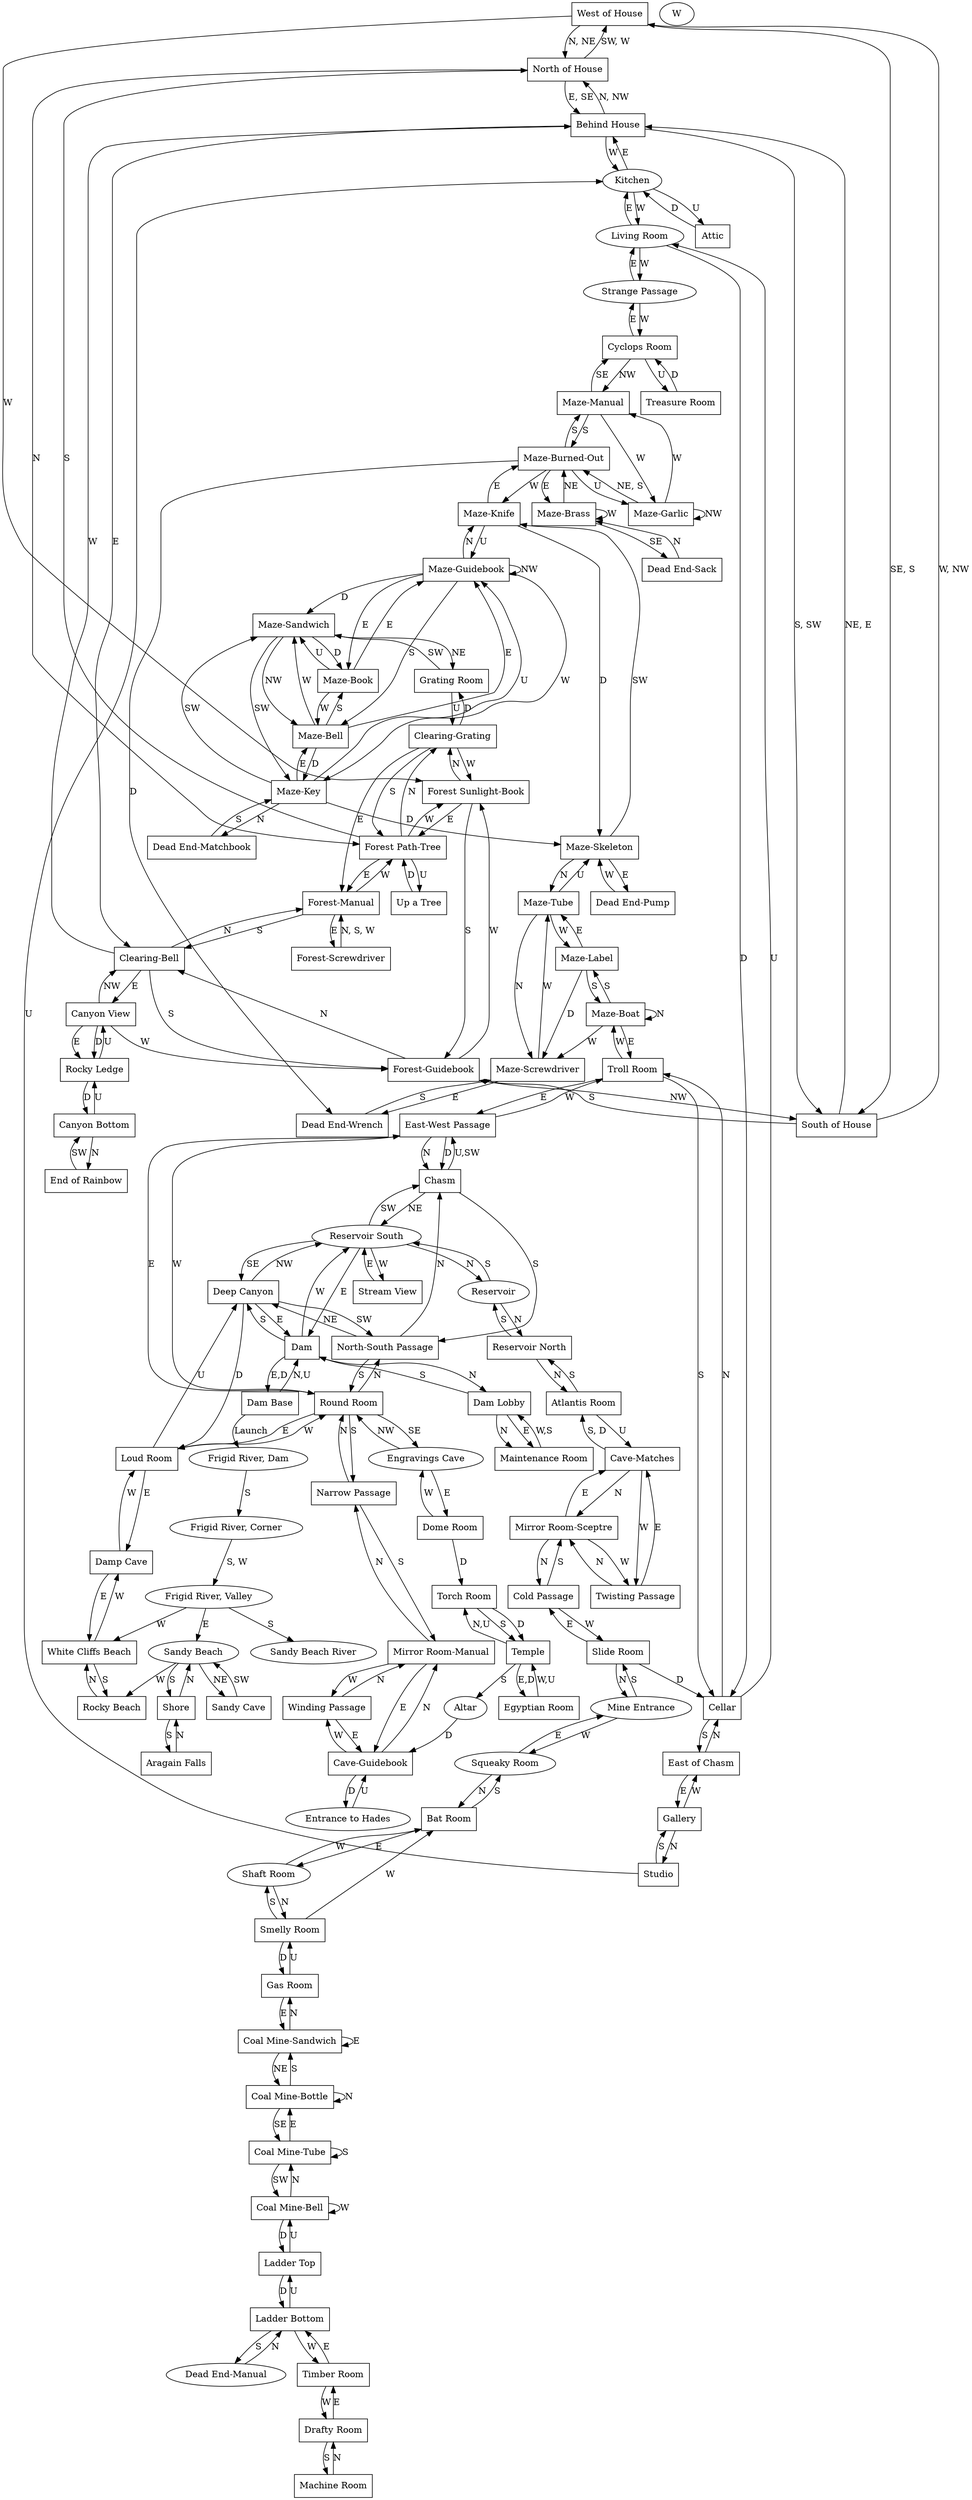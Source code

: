 digraph G {
    "West of House"[shape=box]
    "West of House" -> "North of House"[label="N, NE"] //ALL
    "West of House" -> "South of House"[label="SE, S"]
    "West of House" -> "Forest Sunlight-Book"[label="W"]

    "North of House"[shape=box]
    "North of House" -> "Forest Path-Tree"[label="N"] //ALL
    "North of House" -> "Behind House"[label="E, SE"]
    "North of House" -> "West of House"[label="SW, W"]

    "Forest Path-Tree"[shape=box]
    "Forest Path-Tree" -> "Clearing-Grating"[label="N"] //ALL
    "Forest Path-Tree" -> "Forest-Manual"[label="E"]
    "Forest Path-Tree" -> "North of House"[label="S"]
    "Forest Path-Tree" -> "Forest Sunlight-Book"[label="W"]
    "Forest Path-Tree" -> "Up a Tree"[label="U"]

    "Up a Tree"[shape=box]
    "Up a Tree" -> "Forest Path-Tree"[label="D"]

    "Clearing-Grating"[shape=box]
    "Clearing-Grating" -> "Forest-Manual"[label="E"] //ALL
    "Clearing-Grating" -> "Forest Path-Tree"[label="S"]
    "Clearing-Grating" -> "Forest Sunlight-Book"[label="W"]
    "Clearing-Grating" -> "Grating Room"[label="D"]

    "Forest-Manual"[shape=box]
    "Forest-Manual" -> "Forest-Screwdriver"[label="E"] //ALL
    "Forest-Manual" -> "Clearing-Bell"[label="S"]
    "Forest-Manual" -> "Forest Path-Tree"[label="W"]

    "Clearing-Bell"[shape=box]
    "Clearing-Bell" -> "Forest-Manual"[label="N"] //ALL
    "Clearing-Bell" -> "Canyon View"[label="E"]
    "Clearing-Bell" -> "Forest-Guidebook"[label="S"]
    "Clearing-Bell" -> "Behind House"[label="W"]

    "Canyon View"[shape=box]
    "Canyon View" -> "Rocky Ledge"[label="E"]//ALL
    "Canyon View" -> "Forest-Guidebook"[label="W"]
    "Canyon View" -> "Clearing-Bell"[label="NW"]
    "Canyon View" -> "Rocky Ledge"[label="D"]

    "Forest-Guidebook"[shape=box]
    "Forest-Guidebook" -> "Clearing-Bell"[label="N"] //ALL
    "Forest-Guidebook" -> "Forest Sunlight-Book"[label="W"]
    "Forest-Guidebook" -> "South of House"[label="NW"]

    "South of House"[shape=box]
    "South of House" -> "Behind House"[label="NE, E"] //ALL
    "South of House" -> "Forest-Guidebook"[label="S"]
    "South of House" -> "West of House"[label="W, NW"]

    "Forest Sunlight-Book"[shape=box]
    "Forest Sunlight-Book" -> "Clearing-Grating"[label="N"] //ALL W? with machete
    "Forest Sunlight-Book" -> "Forest Path-Tree"[label="E"]
    "Forest Sunlight-Book" -> "Forest-Guidebook"[label="S"]

    "Rocky Ledge"[shape=box]
    "Rocky Ledge" -> "Canyon Bottom"[label="D"]//ALL
    "Rocky Ledge" -> "Canyon View"[label="U"]

    "Canyon Bottom"[shape=box]
    "Canyon Bottom" -> "End of Rainbow"[label="N"] //ALL
    "Canyon Bottom" -> "Rocky Ledge"[label="U"]

    "End of Rainbow"[shape=box]
    "End of Rainbow" -> "Canyon Bottom"[label="SW"] //ALL

    "Forest-Screwdriver"[shape=box]
    "Forest-Screwdriver" -> "Forest-Manual"[label="N, S, W"] //ALL

    "Behind House"[shape=box]
    "Behind House" -> "Clearing-Bell"[label="E"]; //ALL
    "Behind House" -> "Kitchen"[label="W"];
    "Behind House" -> "North of House"[label="N, NW"];
    "Behind House" -> "South of House"[label="S, SW"];

    "Kitchen" -> "Behind House"[label="E"]; //N, NE, SE, S, SW, NW
    "Kitchen" -> "Living Room"[label="W"];
    "Kitchen" -> "Attic"[label="U"];

    "Attic"[shape=box];
    "Attic" -> "Kitchen"[label="D"]; //ALL

    "Living Room" -> "Kitchen"[label="E"]; //N, NE, SE, S, SW, W, NW, U
    "Living Room" -> "Cellar"[label="D"];
    "Living Room" -> "Strange Passage"[label="W"];

    "Cellar"[shape=box];
    "Cellar" -> "Troll Room"[label="N"]; //ALL
    "Cellar" -> "East of Chasm"[label="S"];
    "Cellar" -> "Living Room"[label="U"];

    "East of Chasm"[shape=box];
    "East of Chasm" -> "Cellar"[label="N"]; //ALL
    "East of Chasm" -> "Gallery"[label="E"];

    "Gallery"[shape=box]
    "Gallery" -> "Studio"[label="N"]; //ALL
    "Gallery" -> "East of Chasm"[label="W"];

    "Studio"[shape=box];
    "Studio" -> "Gallery"[label="S"];//ALL
    "Studio" -> "Kitchen"[label="U"];

    "Troll Room"[shape=box];
    "Troll Room" -> "East-West Passage"[label="E"]; //ALL
    "Troll Room" -> "Cellar"[label="S"];
    "Troll Room" -> "Maze-Boat"[label="W"];

    "Maze-Boat"[shape=box]
    "Maze-Boat" -> "Maze-Boat"[label="N"]; //ALL
    "Maze-Boat" -> "Troll Room"[label="E"];
    "Maze-Boat" -> "Maze-Label"[label="S"];
    "Maze-Boat" -> "Maze-Screwdriver"[label="W"];

    "Maze-Label"[shape=box]
    "Maze-Label" -> "Maze-Tube"[label="E"]; //ALL
    "Maze-Label" -> "Maze-Boat"[label="S"];
    "Maze-Label" -> "Maze-Screwdriver"[label="D"];

    "Maze-Tube"[shape=box]
    "Maze-Tube" -> "Maze-Screwdriver"[label="N"]; //ALL
    "Maze-Tube" -> "Maze-Label"[label="W"];
    "Maze-Tube" -> "Maze-Skeleton"[label="U"];

    "Maze-Skeleton"[shape=box]
    "Maze-Skeleton" -> "Maze-Tube"[label="N"] //ALL
    "Maze-Skeleton" -> "Dead End-Pump"[label="E"]
    "Maze-Skeleton" -> "Maze-Knife"[label="SW"]

    "Maze-Knife"[shape=box]
    "Maze-Knife" -> "Maze-Burned-Out"[label="E"]
    "Maze-Knife" -> "Maze-Skeleton"[label="D"]
    "Maze-Knife" -> "Maze-Guidebook"[label="U"]

    "Maze-Guidebook"[shape=box]
    "Maze-Guidebook" -> "Maze-Knife"[label="N"] //ALL
    "Maze-Guidebook" -> "Maze-Book"[label="E"]
    "Maze-Guidebook" -> "Maze-Bell"[label="S"]
    "Maze-Guidebook" -> "Maze-Key"[label="W"]
    "Maze-Guidebook" -> "Maze-Guidebook"[label="NW"]
    "Maze-Guidebook" -> "Maze-Sandwich"[label="D"]

    "Maze-Sandwich"[shape=box]
    "Maze-Sandwich" -> "Grating Room"[label="NE"] //ALL
    "Maze-Sandwich" -> "Maze-Key"[label="SW"]
    "Maze-Sandwich" -> "Maze-Bell"[label="NW"]
    "Maze-Sandwich" -> "Maze-Book"[label="D"]

    "Grating Room"[shape=box]
    "Grating Room" -> "Clearing-Grating"[label="U"]//ALL
    "Grating Room" -> "Maze-Sandwich"[label="SW"]
    
    "Maze-Key"[shape=box]
    "Maze-Key" -> "Maze-Bell"[label="E"] //ALL
    "Maze-Key" -> "Dead End-Matchbook"[label="N"]
    "Maze-Key" -> "Maze-Sandwich"[label="SW"]
    "Maze-Key" -> "Maze-Skeleton"[label="D"]
    "Maze-Key" -> "Maze-Guidebook"[label="U"]

    "Dead End-Matchbook"[shape=box]
    "Dead End-Matchbook" -> "Maze-Key"[label="S"]//ALL

    "Maze-Bell"[shape=box]
    "Maze-Bell" -> "Maze-Guidebook"[label="E"] //ALL
    "Maze-Bell" -> "Maze-Book"[label="S"]
    "Maze-Bell" -> "Maze-Sandwich"[label="W"]
    "Maze-Bell" -> "Maze-Key"[label="D"]

    "Maze-Book"[shape=box]
    "Maze-Book" -> "Maze-Guidebook"[label="E"] //ALL
    "Maze-Book" -> "Maze-Bell"[label="W"]
    "Maze-Book" -> "Maze-Sandwich"[label="U"]

    "Maze-Burned-Out"[shape=box]
    "Maze-Burned-Out" -> "Maze-Brass"[label="E"]//ALL
    "Maze-Burned-Out" -> "Maze-Manual"[label="S"]
    "Maze-Burned-Out" -> "Maze-Knife"[label="W"]
    "Maze-Burned-Out" -> "Dead End-Wrench"[label="D"]
    "Maze-Burned-Out" -> "Maze-Garlic"[label="U"]

    "Maze-Garlic"[shape=box]
    "Maze-Garlic" -> "Maze-Burned-Out"[label="NE, S"]//ALL
    "Maze-Garlic" -> "Maze-Manual"[label="W"]
    "Maze-Garlic" -> "Maze-Garlic"[label="NW"]

    "Maze-Manual"[shape=box]
    "Maze-Manual" -> "Cyclops Room"[label="SE"]//ALL
    "Maze-Manual" -> "Maze-Garlic"[label="W"]
    "Maze-Manual" -> "Maze-Burned-Out"[label="S"]

    "Cyclops Room"[shape=box]
    "Cyclops Room" -> "Strange Passage"[label="E"] //N, NE, SE, S, SW
    "Cyclops Room" -> "Maze-Manual"[label="NW"]
    "Cyclops Room" -> "Treasure Room"[label="U"]

    "Treasure Room"[shape=box]
    "Treasure Room" -> "Cyclops Room"[label="D"] //ALL

    "Strange Passage" -> "Living Room"[label="E"] //
    "Strange Passage" -> "Cyclops Room"[label="W"] //

    "Maze-Brass"[shape=box]
    "Maze-Brass" -> "Maze-Burned-Out"[label="NE"] //ALL
    "Maze-Brass" -> "Dead End-Sack"[label="SE"]
    "Maze-Brass" -> "Maze-Brass"[label="W"]

    "Dead End-Sack"[shape=box]
    "Dead End-Sack" -> "Maze-Brass"[label="N"] //ALL

    "Dead End-Pump"[shape=box]
    "Dead End-Pump" -> "Maze-Skeleton"[label="W"] //ALL

    "Maze-Screwdriver"[shape=box];
    "Maze-Screwdriver" -> "Dead End-Wrench"[label="E"]; //ALL
    "Maze-Screwdriver" -> "Maze-Tube"[label="W"];

    "Dead End-Wrench"[shape=box];
    "Dead End-Wrench" -> "Maze-Screwdriver"[label="S"]; //ALL

    "East-West Passage"[shape=box];
    "East-West Passage" -> "Round Room"[label="E"]; //ALL
    "East-West Passage" -> "Chasm"[label="N"];
    "East-West Passage" -> "Troll Room"[label="W"];
    "East-West Passage" -> "Chasm"[label="D"];

    "Round Room"[shape=box];
    "Round Room" -> "North-South Passage"[label="N"]; //ALL
    "Round Room" -> "Loud Room"[label="E"];
    "Round Room" -> "Engravings Cave"[label="SE"];
    "Round Room" -> "Narrow Passage"[label="S"];
    "Round Room" -> "East-West Passage"[label="W"];

    "Narrow Passage"[shape=box];
    "Narrow Passage" -> "Round Room"[label="N"]; //ALL
    "Narrow Passage" -> "Mirror Room-Manual"[label="S"];

    "Engravings Cave" -> "Dome Room"[label="E"]; //N, NE, SE, S, SW, W
    "Engravings Cave" -> "Round Room"[label="NW"];

    "Dome Room"[shape=box];
    "Dome Room" -> "Engravings Cave"[label="W"]; //N, NE, E, SE, S, SW, NW
    "Dome Room" -> "Torch Room"[label="D"];

    "Torch Room"[shape=box];
    "Torch Room" -> "Temple"[label="S"]; //ALL
    "Torch Room" -> "Temple"[label="D"];

    "Temple"[shape=box];
    "Temple" -> "Torch Room"[label="N,U"]; //ALL
    "Temple" -> "Egyptian Room"[label="E,D"];
    "Temple" -> "Altar"[label="S"];

    "Altar" -> "Cave-Guidebook"[label="D"]; //? Is this the right cave

    "Entrance to Hades" -> "Cave-Guidebook"[label="U"];

    "Winding Passage"[shape=box]
    "Winding Passage" -> "Mirror Room-Manual"[label="N"]; //ALL
    "Winding Passage" -> "Cave-Guidebook"[label="E"];

    "Mirror Room-Manual"[shape=box]
    "Mirror Room-Manual" -> "Narrow Passage"[label="N"] //ALL
    "Mirror Room-Manual" -> "Cave-Guidebook"[label="E"]
    "Mirror Room-Manual" -> "Winding Passage"[label="W"]

    "Cave-Guidebook"[shape=box]
    "Cave-Guidebook" -> "Entrance to Hades"[label="D"] //ALL
    "Cave-Guidebook" -> "Mirror Room-Manual"[label="N"]
    "Cave-Guidebook" -> "Winding Passage"[label="W"]

    "Cold Passage"[shape=box]
    "Cold Passage" -> "Slide Room"[label="W"] //ALL
    "Cold Passage" -> "Mirror Room-Sceptre"[label="S"]

    "Slide Room"[shape=box]
    "Slide Room" -> "Mine Entrance"[label="N"] //ALL
    "Slide Room" -> "Cold Passage"[label="E"]
    "Slide Room" -> "Cellar"[label="D"]

    "Mine Entrance" -> "Slide Room"[label="S"] //N, NE, E, SE, SW
    "Mine Entrance" -> "Squeaky Room"[label="W"]

    "Squeaky Room" -> "Bat Room"[label="N"]//
    "Squeaky Room" -> "Mine Entrance"[label="E"]//

    "Bat Room"[shape=box]
    "Bat Room" -> "Shaft Room"[label="E"]//ALL
    "Bat Room" -> "Squeaky Room"[label="S"]

    "Ladder Top"[shape=box]
    "Ladder Top" -> "Coal Mine-Bell"[label="U"] //ALL
    "Ladder Top" -> "Ladder Bottom"[label="D"]

    "Ladder Bottom"[shape=box]
    "Ladder Bottom" -> "Dead End-Manual"[label="S"] //ALL
    "Ladder Bottom" -> "Timber Room"[label="W"]
    "Ladder Bottom" -> "Ladder Top"[label="U"]

    "Timber Room"[shape=box]
    "Timber Room" -> "Ladder Bottom"[label="E"]//ALL
    "Timber Room" -> "Drafty Room"[label="W"]
    
    "Drafty Room"[shape=box]
    "Drafty Room" -> "Timber Room"[label="E"]//ALL
    "Drafty Room" -> "Machine Room"[label="S"]

    "Machine Room"[shape=box]
    "Machine Room" -> "Drafty Room"[label="N"] //ALL

    "Dead End-Manual" -> "Ladder Bottom"[label="N"]

    "Coal Mine-Bell"[shape=box]
    "Coal Mine-Bell" -> "Coal Mine-Tube"[label="N"] //ALL
    "Coal Mine-Bell" -> "Coal Mine-Bell"[label="W"]
    "Coal Mine-Bell" -> "Ladder Top"[label="D"]

    "Coal Mine-Tube"[shape=box]
    "Coal Mine-Tube" -> "Coal Mine-Bottle"[label="E"]//ALL
    "Coal Mine-Tube" -> "Coal Mine-Tube"[label="S"]
    "Coal Mine-Tube" -> "Coal Mine-Bell"[label="SW"]

    "Coal Mine-Bottle"[shape=box]
    "Coal Mine-Bottle" -> "Coal Mine-Bottle"[label="N"] //ALL
    "Coal Mine-Bottle" -> "Coal Mine-Tube"[label="SE"]
    "Coal Mine-Bottle" -> "Coal Mine-Sandwich"[label="S"]

    "Coal Mine-Sandwich"[shape=box]
    "Coal Mine-Sandwich" -> "Gas Room"[label="N"] //SE, S, SW, W, NW
    "Coal Mine-Sandwich" -> "Coal Mine-Bottle"[label="NE"]
    "Coal Mine-Sandwich" -> "Coal Mine-Sandwich"[label="E"]

    "Gas Room"[shape=box]
    "Gas Room" -> "Coal Mine-Sandwich"[label="E"]//ALL
    "Gas Room" -> "Smelly Room"[label="U"]

    "Smelly Room"[shape=box]
    "Smelly Room" -> "Shaft Room"[label="S"]//ALL
    "Smelly Room" -> "Gas Room"[label="D"]

    "Shaft Room" -> "Smelly Room"[label="N"] //NE, E, SE, S, SW
    "Shaft Room" -> "Bat Room"[label="W"] //NE, E, SE, S, SW
    "Smelly Room" -> "Bat Room"[label="W"]

    "Egyptian Room"[shape=box]
    "Egyptian Room" -> "Temple"[label="W,U"]; //ALL

    "North-South Passage"[shape=box];
    "North-South Passage" -> "Chasm"[label="N"]; //ALL
    "North-South Passage" -> "Deep Canyon"[label="NE"];
    "North-South Passage" -> "Round Room"[label="S"];

    "Chasm"[shape=box]
    "Chasm" -> "Reservoir South"[label="NE"]; //ALL
    "Chasm" -> "North-South Passage"[label="S"];
    "Chasm" -> "East-West Passage"[label="U,SW"];

    //"Reservoir South"[shape=box]
    "Reservoir South" -> "Reservoir"[label="N"];
    "Reservoir South" -> "Dam"[label="E"]; //
    "Reservoir South" -> "Deep Canyon"[label="SE"];
    "Reservoir South" -> "Chasm"[label="SW"];
    "Reservoir South" -> "Stream View"[label="W"];

    "Reservoir" -> "Reservoir North"[label="N"]; //NE, E, SE, SW, W-need a vehicle
    "Reservoir" -> "Reservoir South"[label="S"];

    "Reservoir North"[shape=box]
    "Reservoir North" -> "Atlantis Room"[label="N"] //ALL
    "Reservoir North" -> "Reservoir"[label="S"]

    "Atlantis Room"[shape=box]
    "Atlantis Room" -> "Reservoir North" [label="S"]
    "Atlantis Room" -> "Cave-Matches"[label="U"]

    "Cave-Matches"[shape=box]
    "Cave-Matches" -> "Mirror Room-Sceptre"[label="N"] //ALL
    "Cave-Matches" -> "Atlantis Room"[label="S, D"]
    "Cave-Matches" -> "Twisting Passage"[label="W"]

    "Twisting Passage"[shape=box]
    "Twisting Passage" -> "Mirror Room-Sceptre"[label="N"] //ALL
    "Twisting Passage" -> "Cave-Matches"[label="E"]

    "Mirror Room-Sceptre"[shape=box]
    "Mirror Room-Sceptre" -> "Cold Passage"[label="N"] //ALL
    "Mirror Room-Sceptre" -> "Cave-Matches"[label="E"]
    "Mirror Room-Sceptre" -> "Twisting Passage"[label="W"]

    "Stream View"[shape=box]
    "Stream View" -> "Reservoir South"[label="E"]; //ALL

    "Dam"[shape=box]
    "Dam" -> "Dam Lobby"[label="N"]; //ALL
    "Dam" -> "Dam Base"[label="E,D"];
    "Dam" -> "Deep Canyon"[label="S"];
    "Dam" -> "Reservoir South"[label="W"];
    
    "Deep Canyon"[shape=box];
    "Deep Canyon" -> "Dam"[label="E"]; //ALL
    "Deep Canyon" -> "North-South Passage"[label="SW"];
    "Deep Canyon" -> "Reservoir South"[label="NW"];
    "Deep Canyon" -> "Loud Room"[label="D"];

    "Loud Room"[shape=box]
    "Loud Room" -> "Deep Canyon"[label="U"]; //ALL
    "Loud Room" -> "Round Room"[label="W"];
    "Loud Room" -> "Damp Cave"[label="E"];

    "Damp Cave"[shape=box]
    "Damp Cave" -> "White Cliffs Beach"[label="E"];//ALL
    "Damp Cave" -> "Loud Room"[label="W"];

    "White Cliffs Beach"[shape=box]
    "White Cliffs Beach" -> "Rocky Beach"[label="S"];//ALL
    "White Cliffs Beach" -> "Damp Cave"[label="W"];

    "Rocky Beach"[shape=box]
    "Rocky Beach" -> "White Cliffs Beach"[label="N"]; //ALL

    "Dam Base"[shape=box]
    "Dam Base" -> "Dam"[label="N,U"]; //ALL
    "Dam Base" -> "Frigid River, Dam"[label="Launch"];

    "Frigid River, Dam" -> "Frigid River, Corner"[label="S"]; //E,

    "Frigid River, Corner" -> "Frigid River, Valley"[label="S, W"];W

    "Frigid River, Valley" -> "White Cliffs Beach"[label="W"];

    "Frigid River, Valley" -> "Sandy Beach River"[label="S"];

    "Frigid River, Valley" -> "Sandy Beach"[label="E"]; 

    "Sandy Beach" -> "Sandy Cave"[label="NE"];//N, E, SE
    "Sandy Beach" -> "Rocky Beach"[label="W"];
    "Sandy Beach" -> "Shore"[label="S"];

    "Shore"[shape=box]
    "Shore" -> "Sandy Beach"[label="N"]; //ALL
    "Shore" -> "Aragain Falls"[label="S"];
    
    "Aragain Falls"[shape=box]
    "Aragain Falls" -> "Shore"[label="N"]; //ALL

    "Sandy Cave"[shape=box]
    "Sandy Cave" -> "Sandy Beach"[label="SW"];//ALL

    "Dam Lobby"[shape=box]
    "Dam Lobby" -> "Maintenance Room"[label="N"]; //ALL
    "Dam Lobby" -> "Maintenance Room"[label="E"];
    "Dam Lobby" -> "Dam"[label="S"];

    "Maintenance Room"[shape=box]
    "Maintenance Room" -> "Dam Lobby"[label="W,S"]; //ALL
}

/*
Quests:
Mine?
Mirror Room
Granite Wall
Sandy Beach + Buoy
Bell?
Damp Cave
Blow up self in gas room?
Shovel end of rainbow
Hello sailor

Notes: BROWN button then YELLOW button? -> Serene green glow from plastic bubble in dam
Serene glow -> bolt can be turned with wrench -> toggle state of sluice gates on dam
*/
